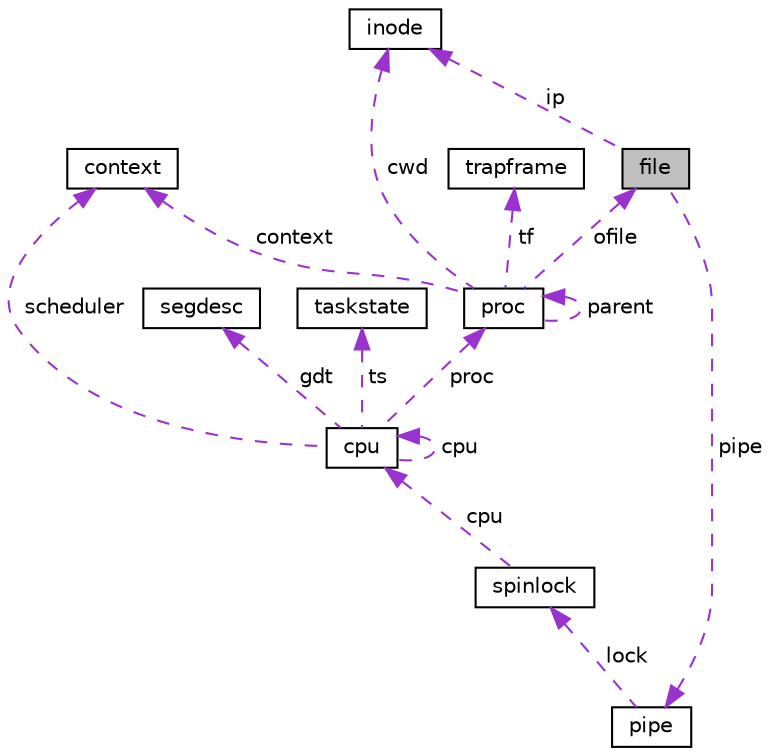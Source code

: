 digraph "file"
{
  edge [fontname="Helvetica",fontsize="10",labelfontname="Helvetica",labelfontsize="10"];
  node [fontname="Helvetica",fontsize="10",shape=record];
  Node1 [label="file",height=0.2,width=0.4,color="black", fillcolor="grey75", style="filled", fontcolor="black"];
  Node2 -> Node1 [dir="back",color="darkorchid3",fontsize="10",style="dashed",label=" ip" ,fontname="Helvetica"];
  Node2 [label="inode",height=0.2,width=0.4,color="black", fillcolor="white", style="filled",URL="$structinode.html"];
  Node3 -> Node1 [dir="back",color="darkorchid3",fontsize="10",style="dashed",label=" pipe" ,fontname="Helvetica"];
  Node3 [label="pipe",height=0.2,width=0.4,color="black", fillcolor="white", style="filled",URL="$structpipe.html"];
  Node4 -> Node3 [dir="back",color="darkorchid3",fontsize="10",style="dashed",label=" lock" ,fontname="Helvetica"];
  Node4 [label="spinlock",height=0.2,width=0.4,color="black", fillcolor="white", style="filled",URL="$structspinlock.html"];
  Node5 -> Node4 [dir="back",color="darkorchid3",fontsize="10",style="dashed",label=" cpu" ,fontname="Helvetica"];
  Node5 [label="cpu",height=0.2,width=0.4,color="black", fillcolor="white", style="filled",URL="$structcpu.html"];
  Node5 -> Node5 [dir="back",color="darkorchid3",fontsize="10",style="dashed",label=" cpu" ,fontname="Helvetica"];
  Node6 -> Node5 [dir="back",color="darkorchid3",fontsize="10",style="dashed",label=" gdt" ,fontname="Helvetica"];
  Node6 [label="segdesc",height=0.2,width=0.4,color="black", fillcolor="white", style="filled",URL="$structsegdesc.html"];
  Node7 -> Node5 [dir="back",color="darkorchid3",fontsize="10",style="dashed",label=" scheduler" ,fontname="Helvetica"];
  Node7 [label="context",height=0.2,width=0.4,color="black", fillcolor="white", style="filled",URL="$structcontext.html"];
  Node8 -> Node5 [dir="back",color="darkorchid3",fontsize="10",style="dashed",label=" proc" ,fontname="Helvetica"];
  Node8 [label="proc",height=0.2,width=0.4,color="black", fillcolor="white", style="filled",URL="$structproc.html"];
  Node2 -> Node8 [dir="back",color="darkorchid3",fontsize="10",style="dashed",label=" cwd" ,fontname="Helvetica"];
  Node7 -> Node8 [dir="back",color="darkorchid3",fontsize="10",style="dashed",label=" context" ,fontname="Helvetica"];
  Node9 -> Node8 [dir="back",color="darkorchid3",fontsize="10",style="dashed",label=" tf" ,fontname="Helvetica"];
  Node9 [label="trapframe",height=0.2,width=0.4,color="black", fillcolor="white", style="filled",URL="$structtrapframe.html"];
  Node8 -> Node8 [dir="back",color="darkorchid3",fontsize="10",style="dashed",label=" parent" ,fontname="Helvetica"];
  Node1 -> Node8 [dir="back",color="darkorchid3",fontsize="10",style="dashed",label=" ofile" ,fontname="Helvetica"];
  Node10 -> Node5 [dir="back",color="darkorchid3",fontsize="10",style="dashed",label=" ts" ,fontname="Helvetica"];
  Node10 [label="taskstate",height=0.2,width=0.4,color="black", fillcolor="white", style="filled",URL="$structtaskstate.html"];
}
